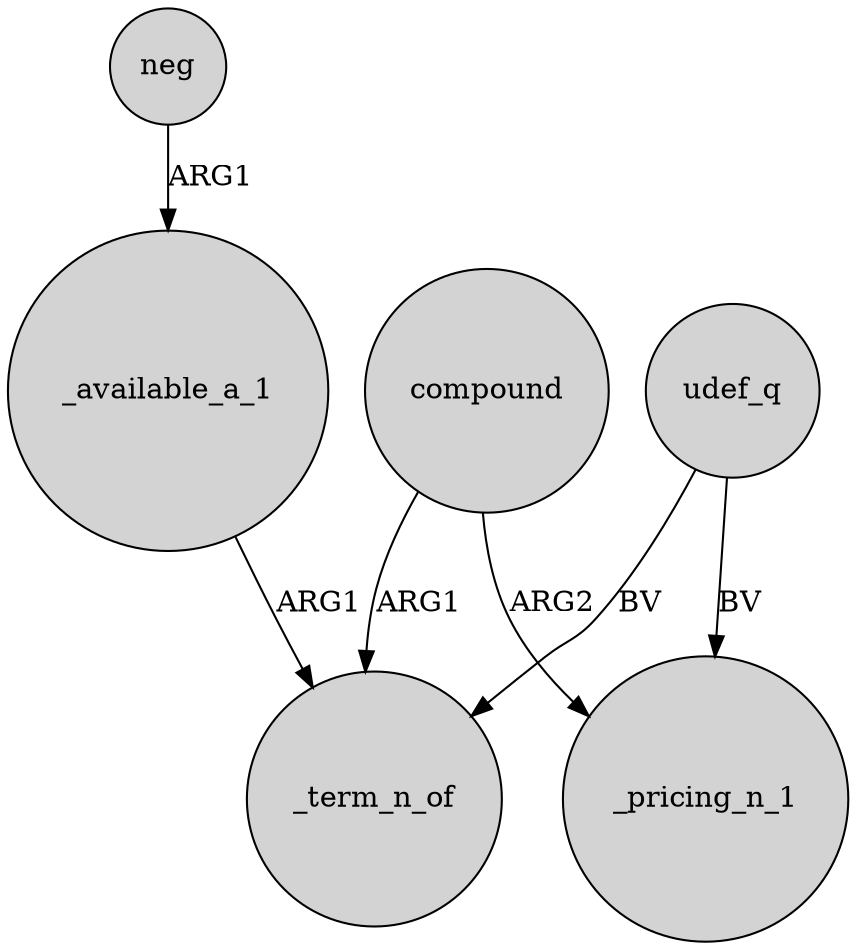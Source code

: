 digraph {
	node [shape=circle style=filled]
	compound -> _term_n_of [label=ARG1]
	_available_a_1 -> _term_n_of [label=ARG1]
	udef_q -> _pricing_n_1 [label=BV]
	compound -> _pricing_n_1 [label=ARG2]
	neg -> _available_a_1 [label=ARG1]
	udef_q -> _term_n_of [label=BV]
}
